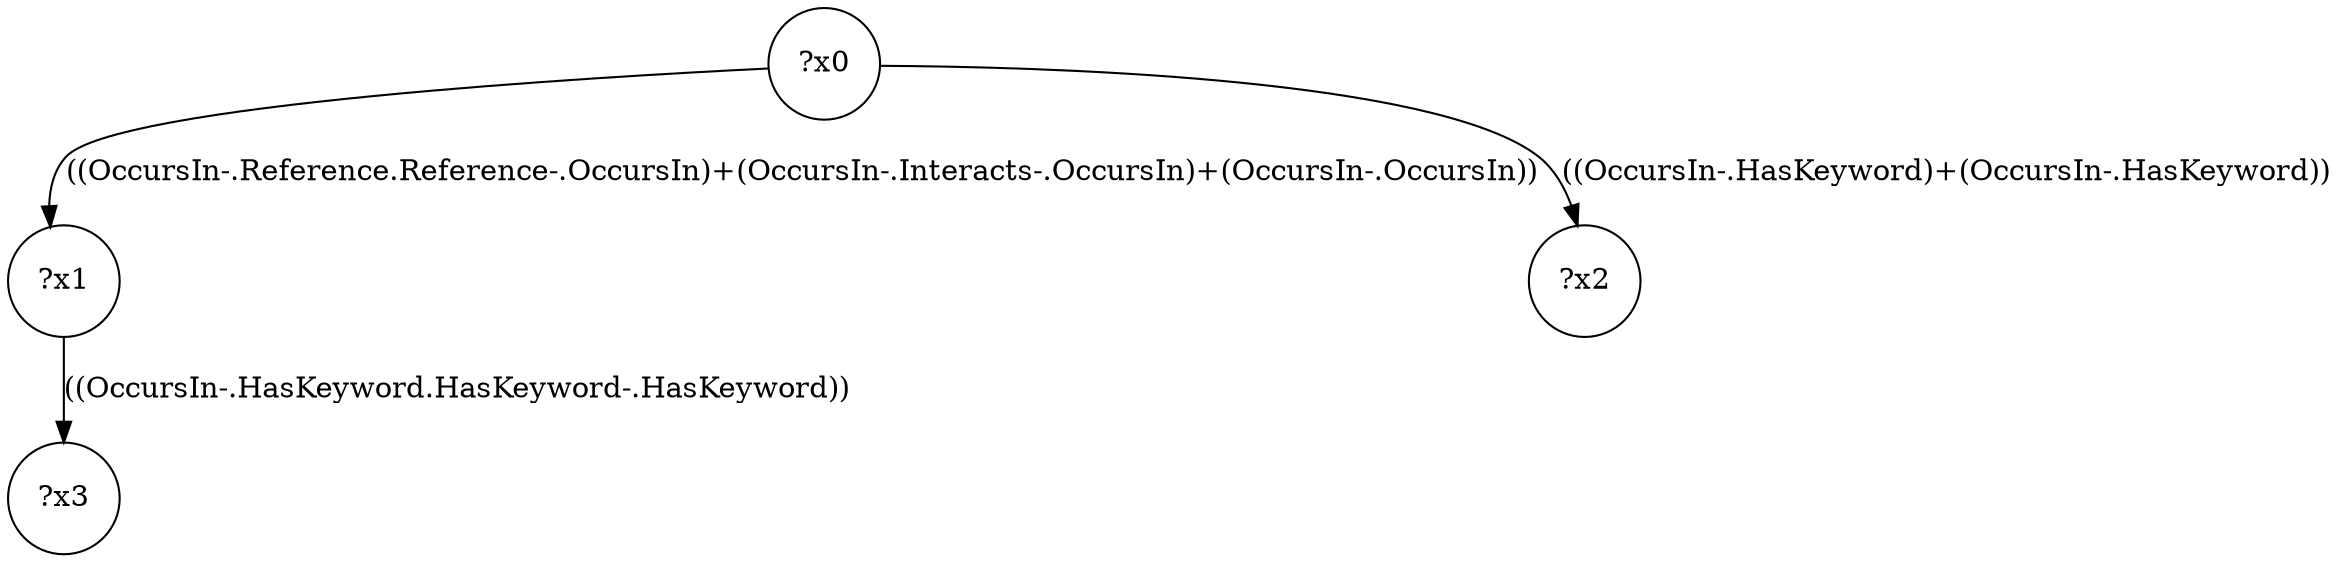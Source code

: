 digraph g {
	x0 [shape=circle, label="?x0"];
	x1 [shape=circle, label="?x1"];
	x0 -> x1 [label="((OccursIn-.Reference.Reference-.OccursIn)+(OccursIn-.Interacts-.OccursIn)+(OccursIn-.OccursIn))"];
	x2 [shape=circle, label="?x2"];
	x0 -> x2 [label="((OccursIn-.HasKeyword)+(OccursIn-.HasKeyword))"];
	x3 [shape=circle, label="?x3"];
	x1 -> x3 [label="((OccursIn-.HasKeyword.HasKeyword-.HasKeyword))"];
}
